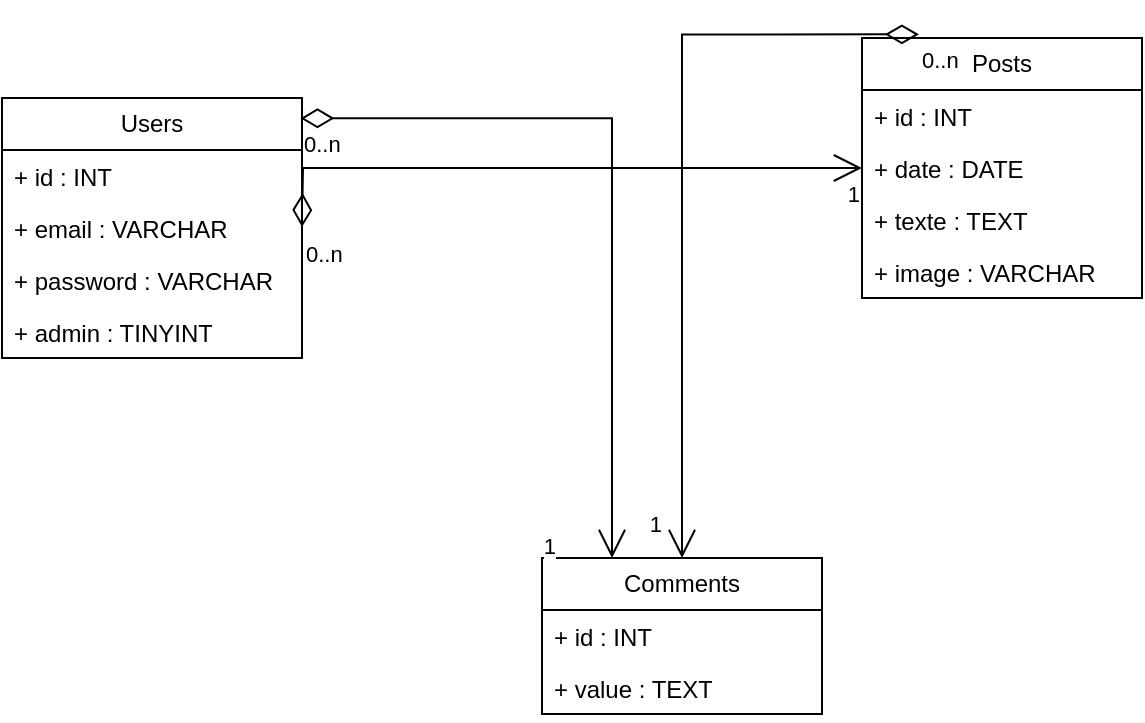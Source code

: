 <mxfile version="24.7.8">
  <diagram name="Page-1" id="oUoKfrfFJ9TFHPxkTkSA">
    <mxGraphModel dx="1036" dy="606" grid="1" gridSize="10" guides="1" tooltips="1" connect="1" arrows="1" fold="1" page="1" pageScale="1" pageWidth="827" pageHeight="1169" math="0" shadow="0">
      <root>
        <mxCell id="0" />
        <mxCell id="1" parent="0" />
        <mxCell id="vJEHkjAeBdwb-GLlzBkE-1" value="Users" style="swimlane;fontStyle=0;childLayout=stackLayout;horizontal=1;startSize=26;fillColor=none;horizontalStack=0;resizeParent=1;resizeParentMax=0;resizeLast=0;collapsible=1;marginBottom=0;whiteSpace=wrap;html=1;" parent="1" vertex="1">
          <mxGeometry x="50" y="140" width="150" height="130" as="geometry" />
        </mxCell>
        <mxCell id="vJEHkjAeBdwb-GLlzBkE-2" value="+ id : INT" style="text;strokeColor=none;fillColor=none;align=left;verticalAlign=top;spacingLeft=4;spacingRight=4;overflow=hidden;rotatable=0;points=[[0,0.5],[1,0.5]];portConstraint=eastwest;whiteSpace=wrap;html=1;" parent="vJEHkjAeBdwb-GLlzBkE-1" vertex="1">
          <mxGeometry y="26" width="150" height="26" as="geometry" />
        </mxCell>
        <mxCell id="vJEHkjAeBdwb-GLlzBkE-3" value="+ email : VARCHAR" style="text;strokeColor=none;fillColor=none;align=left;verticalAlign=top;spacingLeft=4;spacingRight=4;overflow=hidden;rotatable=0;points=[[0,0.5],[1,0.5]];portConstraint=eastwest;whiteSpace=wrap;html=1;" parent="vJEHkjAeBdwb-GLlzBkE-1" vertex="1">
          <mxGeometry y="52" width="150" height="26" as="geometry" />
        </mxCell>
        <mxCell id="vJEHkjAeBdwb-GLlzBkE-4" value="+ password : VARCHAR" style="text;strokeColor=none;fillColor=none;align=left;verticalAlign=top;spacingLeft=4;spacingRight=4;overflow=hidden;rotatable=0;points=[[0,0.5],[1,0.5]];portConstraint=eastwest;whiteSpace=wrap;html=1;" parent="vJEHkjAeBdwb-GLlzBkE-1" vertex="1">
          <mxGeometry y="78" width="150" height="26" as="geometry" />
        </mxCell>
        <mxCell id="vJEHkjAeBdwb-GLlzBkE-5" value="+ admin : TINYINT" style="text;strokeColor=none;fillColor=none;align=left;verticalAlign=top;spacingLeft=4;spacingRight=4;overflow=hidden;rotatable=0;points=[[0,0.5],[1,0.5]];portConstraint=eastwest;whiteSpace=wrap;html=1;" parent="vJEHkjAeBdwb-GLlzBkE-1" vertex="1">
          <mxGeometry y="104" width="150" height="26" as="geometry" />
        </mxCell>
        <mxCell id="vJEHkjAeBdwb-GLlzBkE-6" value="Posts" style="swimlane;fontStyle=0;childLayout=stackLayout;horizontal=1;startSize=26;fillColor=none;horizontalStack=0;resizeParent=1;resizeParentMax=0;resizeLast=0;collapsible=1;marginBottom=0;whiteSpace=wrap;html=1;" parent="1" vertex="1">
          <mxGeometry x="480" y="110" width="140" height="130" as="geometry" />
        </mxCell>
        <mxCell id="vJEHkjAeBdwb-GLlzBkE-7" value="+ id : INT" style="text;strokeColor=none;fillColor=none;align=left;verticalAlign=top;spacingLeft=4;spacingRight=4;overflow=hidden;rotatable=0;points=[[0,0.5],[1,0.5]];portConstraint=eastwest;whiteSpace=wrap;html=1;" parent="vJEHkjAeBdwb-GLlzBkE-6" vertex="1">
          <mxGeometry y="26" width="140" height="26" as="geometry" />
        </mxCell>
        <mxCell id="vJEHkjAeBdwb-GLlzBkE-8" value="+ date : DATE" style="text;strokeColor=none;fillColor=none;align=left;verticalAlign=top;spacingLeft=4;spacingRight=4;overflow=hidden;rotatable=0;points=[[0,0.5],[1,0.5]];portConstraint=eastwest;whiteSpace=wrap;html=1;" parent="vJEHkjAeBdwb-GLlzBkE-6" vertex="1">
          <mxGeometry y="52" width="140" height="26" as="geometry" />
        </mxCell>
        <mxCell id="vJEHkjAeBdwb-GLlzBkE-9" value="+ texte : TEXT" style="text;strokeColor=none;fillColor=none;align=left;verticalAlign=top;spacingLeft=4;spacingRight=4;overflow=hidden;rotatable=0;points=[[0,0.5],[1,0.5]];portConstraint=eastwest;whiteSpace=wrap;html=1;" parent="vJEHkjAeBdwb-GLlzBkE-6" vertex="1">
          <mxGeometry y="78" width="140" height="26" as="geometry" />
        </mxCell>
        <mxCell id="vJEHkjAeBdwb-GLlzBkE-10" value="+ image : VARCHAR" style="text;strokeColor=none;fillColor=none;align=left;verticalAlign=top;spacingLeft=4;spacingRight=4;overflow=hidden;rotatable=0;points=[[0,0.5],[1,0.5]];portConstraint=eastwest;whiteSpace=wrap;html=1;" parent="vJEHkjAeBdwb-GLlzBkE-6" vertex="1">
          <mxGeometry y="104" width="140" height="26" as="geometry" />
        </mxCell>
        <mxCell id="vJEHkjAeBdwb-GLlzBkE-11" value="Comments" style="swimlane;fontStyle=0;childLayout=stackLayout;horizontal=1;startSize=26;fillColor=none;horizontalStack=0;resizeParent=1;resizeParentMax=0;resizeLast=0;collapsible=1;marginBottom=0;whiteSpace=wrap;html=1;" parent="1" vertex="1">
          <mxGeometry x="320" y="370" width="140" height="78" as="geometry" />
        </mxCell>
        <mxCell id="vJEHkjAeBdwb-GLlzBkE-12" value="+ id : INT" style="text;strokeColor=none;fillColor=none;align=left;verticalAlign=top;spacingLeft=4;spacingRight=4;overflow=hidden;rotatable=0;points=[[0,0.5],[1,0.5]];portConstraint=eastwest;whiteSpace=wrap;html=1;" parent="vJEHkjAeBdwb-GLlzBkE-11" vertex="1">
          <mxGeometry y="26" width="140" height="26" as="geometry" />
        </mxCell>
        <mxCell id="vJEHkjAeBdwb-GLlzBkE-13" value="+ value : TEXT" style="text;strokeColor=none;fillColor=none;align=left;verticalAlign=top;spacingLeft=4;spacingRight=4;overflow=hidden;rotatable=0;points=[[0,0.5],[1,0.5]];portConstraint=eastwest;whiteSpace=wrap;html=1;" parent="vJEHkjAeBdwb-GLlzBkE-11" vertex="1">
          <mxGeometry y="52" width="140" height="26" as="geometry" />
        </mxCell>
        <mxCell id="vJEHkjAeBdwb-GLlzBkE-15" value="" style="endArrow=open;html=1;endSize=12;startArrow=diamondThin;startSize=14;startFill=0;edgeStyle=orthogonalEdgeStyle;rounded=0;entryX=0;entryY=0.5;entryDx=0;entryDy=0;" parent="1" target="vJEHkjAeBdwb-GLlzBkE-8" edge="1">
          <mxGeometry relative="1" as="geometry">
            <mxPoint x="200" y="204.5" as="sourcePoint" />
            <mxPoint x="360" y="204.5" as="targetPoint" />
          </mxGeometry>
        </mxCell>
        <mxCell id="vJEHkjAeBdwb-GLlzBkE-16" value="0..n" style="edgeLabel;resizable=0;html=1;align=left;verticalAlign=top;" parent="vJEHkjAeBdwb-GLlzBkE-15" connectable="0" vertex="1">
          <mxGeometry x="-1" relative="1" as="geometry" />
        </mxCell>
        <mxCell id="vJEHkjAeBdwb-GLlzBkE-17" value="1" style="edgeLabel;resizable=0;html=1;align=right;verticalAlign=top;" parent="vJEHkjAeBdwb-GLlzBkE-15" connectable="0" vertex="1">
          <mxGeometry x="1" relative="1" as="geometry" />
        </mxCell>
        <mxCell id="vJEHkjAeBdwb-GLlzBkE-21" value="" style="endArrow=open;html=1;endSize=12;startArrow=diamondThin;startSize=14;startFill=0;edgeStyle=orthogonalEdgeStyle;rounded=0;entryX=0.5;entryY=0;entryDx=0;entryDy=0;exitX=0.203;exitY=-0.014;exitDx=0;exitDy=0;exitPerimeter=0;" parent="1" source="vJEHkjAeBdwb-GLlzBkE-6" target="vJEHkjAeBdwb-GLlzBkE-11" edge="1">
          <mxGeometry relative="1" as="geometry">
            <mxPoint x="250" y="290" as="sourcePoint" />
            <mxPoint x="410" y="290" as="targetPoint" />
          </mxGeometry>
        </mxCell>
        <mxCell id="vJEHkjAeBdwb-GLlzBkE-22" value="0..n" style="edgeLabel;resizable=0;html=1;align=left;verticalAlign=top;" parent="vJEHkjAeBdwb-GLlzBkE-21" connectable="0" vertex="1">
          <mxGeometry x="-1" relative="1" as="geometry" />
        </mxCell>
        <mxCell id="vJEHkjAeBdwb-GLlzBkE-23" value="1" style="edgeLabel;resizable=0;html=1;align=right;verticalAlign=top;" parent="vJEHkjAeBdwb-GLlzBkE-21" connectable="0" vertex="1">
          <mxGeometry x="1" relative="1" as="geometry">
            <mxPoint x="-10" y="-30" as="offset" />
          </mxGeometry>
        </mxCell>
        <mxCell id="vJEHkjAeBdwb-GLlzBkE-24" value="" style="endArrow=open;html=1;endSize=12;startArrow=diamondThin;startSize=14;startFill=0;edgeStyle=orthogonalEdgeStyle;rounded=0;exitX=0.995;exitY=0.078;exitDx=0;exitDy=0;exitPerimeter=0;entryX=0.25;entryY=0;entryDx=0;entryDy=0;" parent="1" source="vJEHkjAeBdwb-GLlzBkE-1" target="vJEHkjAeBdwb-GLlzBkE-11" edge="1">
          <mxGeometry x="0.468" y="-115" relative="1" as="geometry">
            <mxPoint x="110.0" y="120.0" as="sourcePoint" />
            <mxPoint x="268.4" y="348.804" as="targetPoint" />
            <mxPoint as="offset" />
          </mxGeometry>
        </mxCell>
        <mxCell id="vJEHkjAeBdwb-GLlzBkE-25" value="0..n" style="edgeLabel;resizable=0;html=1;align=left;verticalAlign=top;" parent="vJEHkjAeBdwb-GLlzBkE-24" connectable="0" vertex="1">
          <mxGeometry x="-1" relative="1" as="geometry" />
        </mxCell>
        <mxCell id="vJEHkjAeBdwb-GLlzBkE-26" value="1" style="edgeLabel;resizable=0;html=1;align=right;verticalAlign=top;" parent="vJEHkjAeBdwb-GLlzBkE-24" connectable="0" vertex="1">
          <mxGeometry x="1" relative="1" as="geometry">
            <mxPoint x="-28" y="-19" as="offset" />
          </mxGeometry>
        </mxCell>
      </root>
    </mxGraphModel>
  </diagram>
</mxfile>
